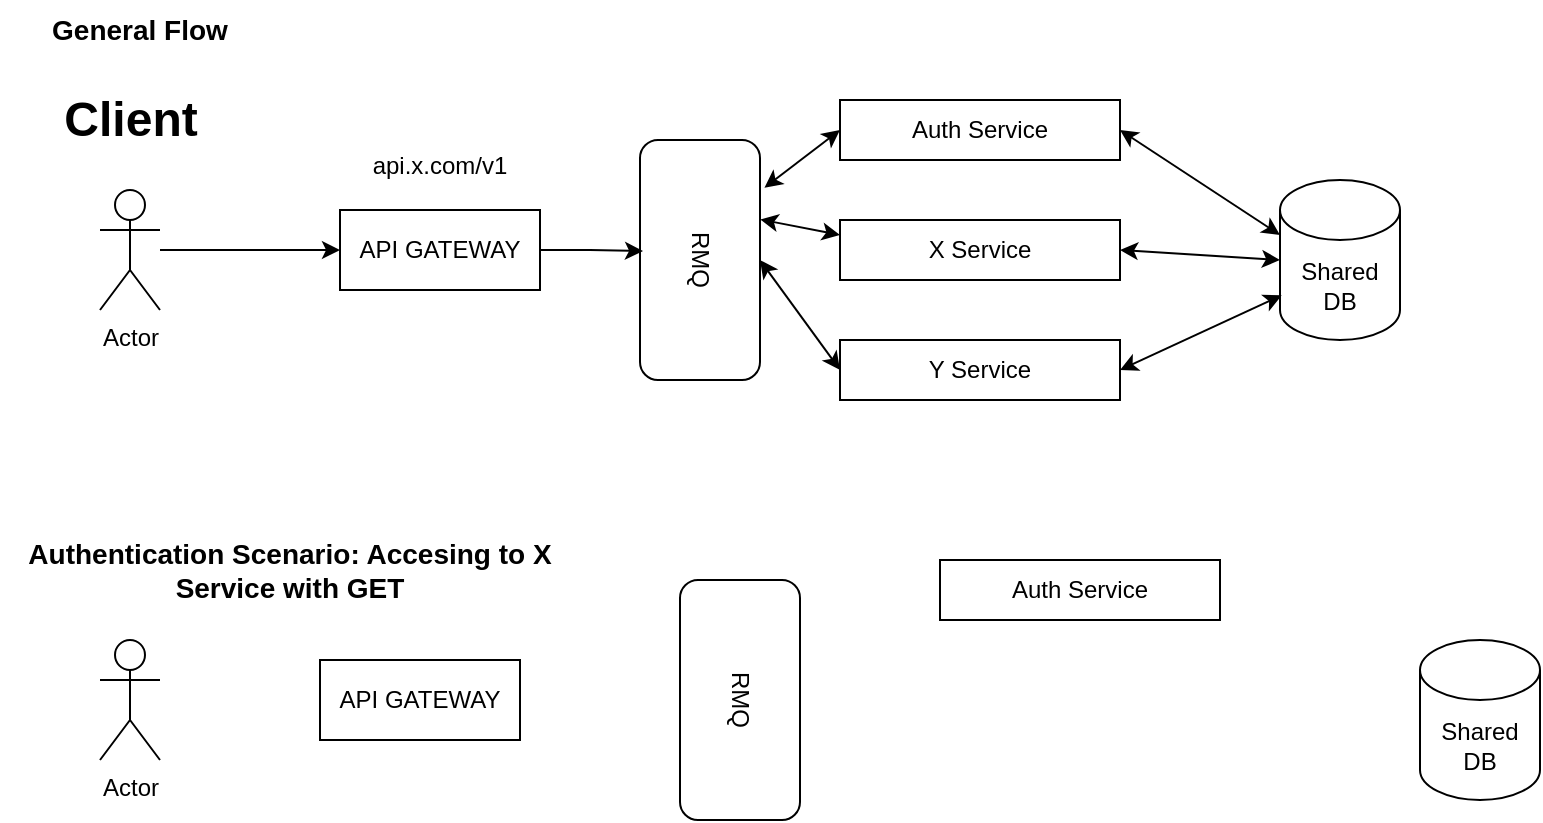 <mxfile version="22.1.11" type="device">
  <diagram name="Sayfa -1" id="O1Wi90XZaKLXA5at2j_L">
    <mxGraphModel dx="1154" dy="532" grid="1" gridSize="10" guides="1" tooltips="1" connect="1" arrows="1" fold="1" page="1" pageScale="1" pageWidth="827" pageHeight="1169" math="0" shadow="0">
      <root>
        <mxCell id="0" />
        <mxCell id="1" parent="0" />
        <mxCell id="tfZW8QYN_rJ0GYAhI4rr-1" value="&lt;b&gt;&lt;font style=&quot;font-size: 24px;&quot;&gt;Client&lt;/font&gt;&lt;/b&gt;" style="text;html=1;align=center;verticalAlign=middle;resizable=0;points=[];autosize=1;strokeColor=none;fillColor=none;" vertex="1" parent="1">
          <mxGeometry x="50" y="70" width="90" height="40" as="geometry" />
        </mxCell>
        <mxCell id="tfZW8QYN_rJ0GYAhI4rr-25" style="edgeStyle=orthogonalEdgeStyle;rounded=0;orthogonalLoop=1;jettySize=auto;html=1;entryX=0;entryY=0.5;entryDx=0;entryDy=0;" edge="1" parent="1" source="tfZW8QYN_rJ0GYAhI4rr-5" target="tfZW8QYN_rJ0GYAhI4rr-7">
          <mxGeometry relative="1" as="geometry" />
        </mxCell>
        <mxCell id="tfZW8QYN_rJ0GYAhI4rr-5" value="Actor" style="shape=umlActor;verticalLabelPosition=bottom;verticalAlign=top;html=1;outlineConnect=0;" vertex="1" parent="1">
          <mxGeometry x="80" y="125" width="30" height="60" as="geometry" />
        </mxCell>
        <mxCell id="tfZW8QYN_rJ0GYAhI4rr-7" value="API GATEWAY" style="rounded=0;whiteSpace=wrap;html=1;" vertex="1" parent="1">
          <mxGeometry x="200" y="135" width="100" height="40" as="geometry" />
        </mxCell>
        <mxCell id="tfZW8QYN_rJ0GYAhI4rr-8" value="Auth Service" style="rounded=0;whiteSpace=wrap;html=1;" vertex="1" parent="1">
          <mxGeometry x="450" y="80" width="140" height="30" as="geometry" />
        </mxCell>
        <mxCell id="tfZW8QYN_rJ0GYAhI4rr-9" value="X Service" style="rounded=0;whiteSpace=wrap;html=1;" vertex="1" parent="1">
          <mxGeometry x="450" y="140" width="140" height="30" as="geometry" />
        </mxCell>
        <mxCell id="tfZW8QYN_rJ0GYAhI4rr-10" value="Y Service" style="rounded=0;whiteSpace=wrap;html=1;" vertex="1" parent="1">
          <mxGeometry x="450" y="200" width="140" height="30" as="geometry" />
        </mxCell>
        <mxCell id="tfZW8QYN_rJ0GYAhI4rr-11" value="Shared&lt;br&gt;DB" style="shape=cylinder3;whiteSpace=wrap;html=1;boundedLbl=1;backgroundOutline=1;size=15;" vertex="1" parent="1">
          <mxGeometry x="670" y="120" width="60" height="80" as="geometry" />
        </mxCell>
        <mxCell id="tfZW8QYN_rJ0GYAhI4rr-12" value="RMQ" style="rounded=1;whiteSpace=wrap;html=1;rotation=90;" vertex="1" parent="1">
          <mxGeometry x="320" y="130" width="120" height="60" as="geometry" />
        </mxCell>
        <mxCell id="tfZW8QYN_rJ0GYAhI4rr-15" value="" style="endArrow=classic;startArrow=classic;html=1;rounded=0;entryX=0;entryY=0.5;entryDx=0;entryDy=0;exitX=0.199;exitY=-0.037;exitDx=0;exitDy=0;exitPerimeter=0;" edge="1" parent="1" source="tfZW8QYN_rJ0GYAhI4rr-12" target="tfZW8QYN_rJ0GYAhI4rr-8">
          <mxGeometry width="50" height="50" relative="1" as="geometry">
            <mxPoint x="420" y="280" as="sourcePoint" />
            <mxPoint x="470" y="230" as="targetPoint" />
          </mxGeometry>
        </mxCell>
        <mxCell id="tfZW8QYN_rJ0GYAhI4rr-16" value="" style="endArrow=classic;startArrow=classic;html=1;rounded=0;entryX=0;entryY=0.25;entryDx=0;entryDy=0;exitX=0.331;exitY=-0.002;exitDx=0;exitDy=0;exitPerimeter=0;" edge="1" parent="1" source="tfZW8QYN_rJ0GYAhI4rr-12" target="tfZW8QYN_rJ0GYAhI4rr-9">
          <mxGeometry width="50" height="50" relative="1" as="geometry">
            <mxPoint x="421" y="123" as="sourcePoint" />
            <mxPoint x="460" y="95" as="targetPoint" />
          </mxGeometry>
        </mxCell>
        <mxCell id="tfZW8QYN_rJ0GYAhI4rr-17" value="" style="endArrow=classic;startArrow=classic;html=1;rounded=0;entryX=0;entryY=0.5;entryDx=0;entryDy=0;exitX=0.5;exitY=0;exitDx=0;exitDy=0;" edge="1" parent="1" source="tfZW8QYN_rJ0GYAhI4rr-12" target="tfZW8QYN_rJ0GYAhI4rr-10">
          <mxGeometry width="50" height="50" relative="1" as="geometry">
            <mxPoint x="421" y="123" as="sourcePoint" />
            <mxPoint x="460" y="95" as="targetPoint" />
          </mxGeometry>
        </mxCell>
        <mxCell id="tfZW8QYN_rJ0GYAhI4rr-20" value="" style="endArrow=classic;startArrow=classic;html=1;rounded=0;entryX=0;entryY=0;entryDx=0;entryDy=27.5;exitX=1;exitY=0.5;exitDx=0;exitDy=0;entryPerimeter=0;" edge="1" parent="1" source="tfZW8QYN_rJ0GYAhI4rr-8" target="tfZW8QYN_rJ0GYAhI4rr-11">
          <mxGeometry width="50" height="50" relative="1" as="geometry">
            <mxPoint x="610" y="160" as="sourcePoint" />
            <mxPoint x="650" y="85" as="targetPoint" />
          </mxGeometry>
        </mxCell>
        <mxCell id="tfZW8QYN_rJ0GYAhI4rr-21" value="" style="endArrow=classic;startArrow=classic;html=1;rounded=0;entryX=0;entryY=0.5;entryDx=0;entryDy=0;exitX=1;exitY=0.5;exitDx=0;exitDy=0;entryPerimeter=0;" edge="1" parent="1" source="tfZW8QYN_rJ0GYAhI4rr-9" target="tfZW8QYN_rJ0GYAhI4rr-11">
          <mxGeometry width="50" height="50" relative="1" as="geometry">
            <mxPoint x="600" y="160" as="sourcePoint" />
            <mxPoint x="680" y="235" as="targetPoint" />
          </mxGeometry>
        </mxCell>
        <mxCell id="tfZW8QYN_rJ0GYAhI4rr-22" value="" style="endArrow=classic;startArrow=classic;html=1;rounded=0;entryX=0.014;entryY=0.721;entryDx=0;entryDy=0;exitX=1;exitY=0.5;exitDx=0;exitDy=0;entryPerimeter=0;" edge="1" parent="1" source="tfZW8QYN_rJ0GYAhI4rr-10" target="tfZW8QYN_rJ0GYAhI4rr-11">
          <mxGeometry width="50" height="50" relative="1" as="geometry">
            <mxPoint x="600" y="220" as="sourcePoint" />
            <mxPoint x="680" y="225" as="targetPoint" />
          </mxGeometry>
        </mxCell>
        <mxCell id="tfZW8QYN_rJ0GYAhI4rr-23" style="edgeStyle=orthogonalEdgeStyle;rounded=0;orthogonalLoop=1;jettySize=auto;html=1;entryX=0.463;entryY=0.975;entryDx=0;entryDy=0;entryPerimeter=0;" edge="1" parent="1" source="tfZW8QYN_rJ0GYAhI4rr-7" target="tfZW8QYN_rJ0GYAhI4rr-12">
          <mxGeometry relative="1" as="geometry" />
        </mxCell>
        <mxCell id="tfZW8QYN_rJ0GYAhI4rr-26" value="api.x.com/v1" style="text;html=1;strokeColor=none;fillColor=none;align=center;verticalAlign=middle;whiteSpace=wrap;rounded=0;" vertex="1" parent="1">
          <mxGeometry x="200" y="100" width="100" height="25" as="geometry" />
        </mxCell>
        <mxCell id="tfZW8QYN_rJ0GYAhI4rr-28" value="&lt;b&gt;&lt;font style=&quot;font-size: 14px;&quot;&gt;Authentication Scenario: Accesing to X Service with GET&lt;/font&gt;&lt;/b&gt;" style="text;html=1;strokeColor=none;fillColor=none;align=center;verticalAlign=middle;whiteSpace=wrap;rounded=0;" vertex="1" parent="1">
          <mxGeometry x="30" y="300" width="290" height="30" as="geometry" />
        </mxCell>
        <mxCell id="tfZW8QYN_rJ0GYAhI4rr-31" value="&lt;b&gt;&lt;font style=&quot;font-size: 14px;&quot;&gt;General Flow&lt;/font&gt;&lt;/b&gt;" style="text;html=1;strokeColor=none;fillColor=none;align=center;verticalAlign=middle;whiteSpace=wrap;rounded=0;" vertex="1" parent="1">
          <mxGeometry x="30" y="30" width="140" height="30" as="geometry" />
        </mxCell>
        <mxCell id="tfZW8QYN_rJ0GYAhI4rr-32" value="Actor" style="shape=umlActor;verticalLabelPosition=bottom;verticalAlign=top;html=1;outlineConnect=0;" vertex="1" parent="1">
          <mxGeometry x="80" y="350" width="30" height="60" as="geometry" />
        </mxCell>
        <mxCell id="tfZW8QYN_rJ0GYAhI4rr-34" value="API GATEWAY" style="rounded=0;whiteSpace=wrap;html=1;" vertex="1" parent="1">
          <mxGeometry x="190" y="360" width="100" height="40" as="geometry" />
        </mxCell>
        <mxCell id="tfZW8QYN_rJ0GYAhI4rr-35" value="RMQ" style="rounded=1;whiteSpace=wrap;html=1;rotation=90;" vertex="1" parent="1">
          <mxGeometry x="340" y="350" width="120" height="60" as="geometry" />
        </mxCell>
        <mxCell id="tfZW8QYN_rJ0GYAhI4rr-36" value="Auth Service" style="rounded=0;whiteSpace=wrap;html=1;" vertex="1" parent="1">
          <mxGeometry x="500" y="310" width="140" height="30" as="geometry" />
        </mxCell>
        <mxCell id="tfZW8QYN_rJ0GYAhI4rr-37" value="Shared&lt;br&gt;DB" style="shape=cylinder3;whiteSpace=wrap;html=1;boundedLbl=1;backgroundOutline=1;size=15;" vertex="1" parent="1">
          <mxGeometry x="740" y="350" width="60" height="80" as="geometry" />
        </mxCell>
      </root>
    </mxGraphModel>
  </diagram>
</mxfile>

